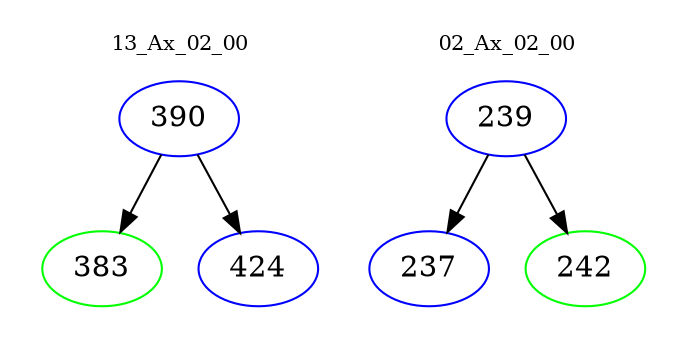 digraph{
subgraph cluster_0 {
color = white
label = "13_Ax_02_00";
fontsize=10;
T0_390 [label="390", color="blue"]
T0_390 -> T0_383 [color="black"]
T0_383 [label="383", color="green"]
T0_390 -> T0_424 [color="black"]
T0_424 [label="424", color="blue"]
}
subgraph cluster_1 {
color = white
label = "02_Ax_02_00";
fontsize=10;
T1_239 [label="239", color="blue"]
T1_239 -> T1_237 [color="black"]
T1_237 [label="237", color="blue"]
T1_239 -> T1_242 [color="black"]
T1_242 [label="242", color="green"]
}
}
